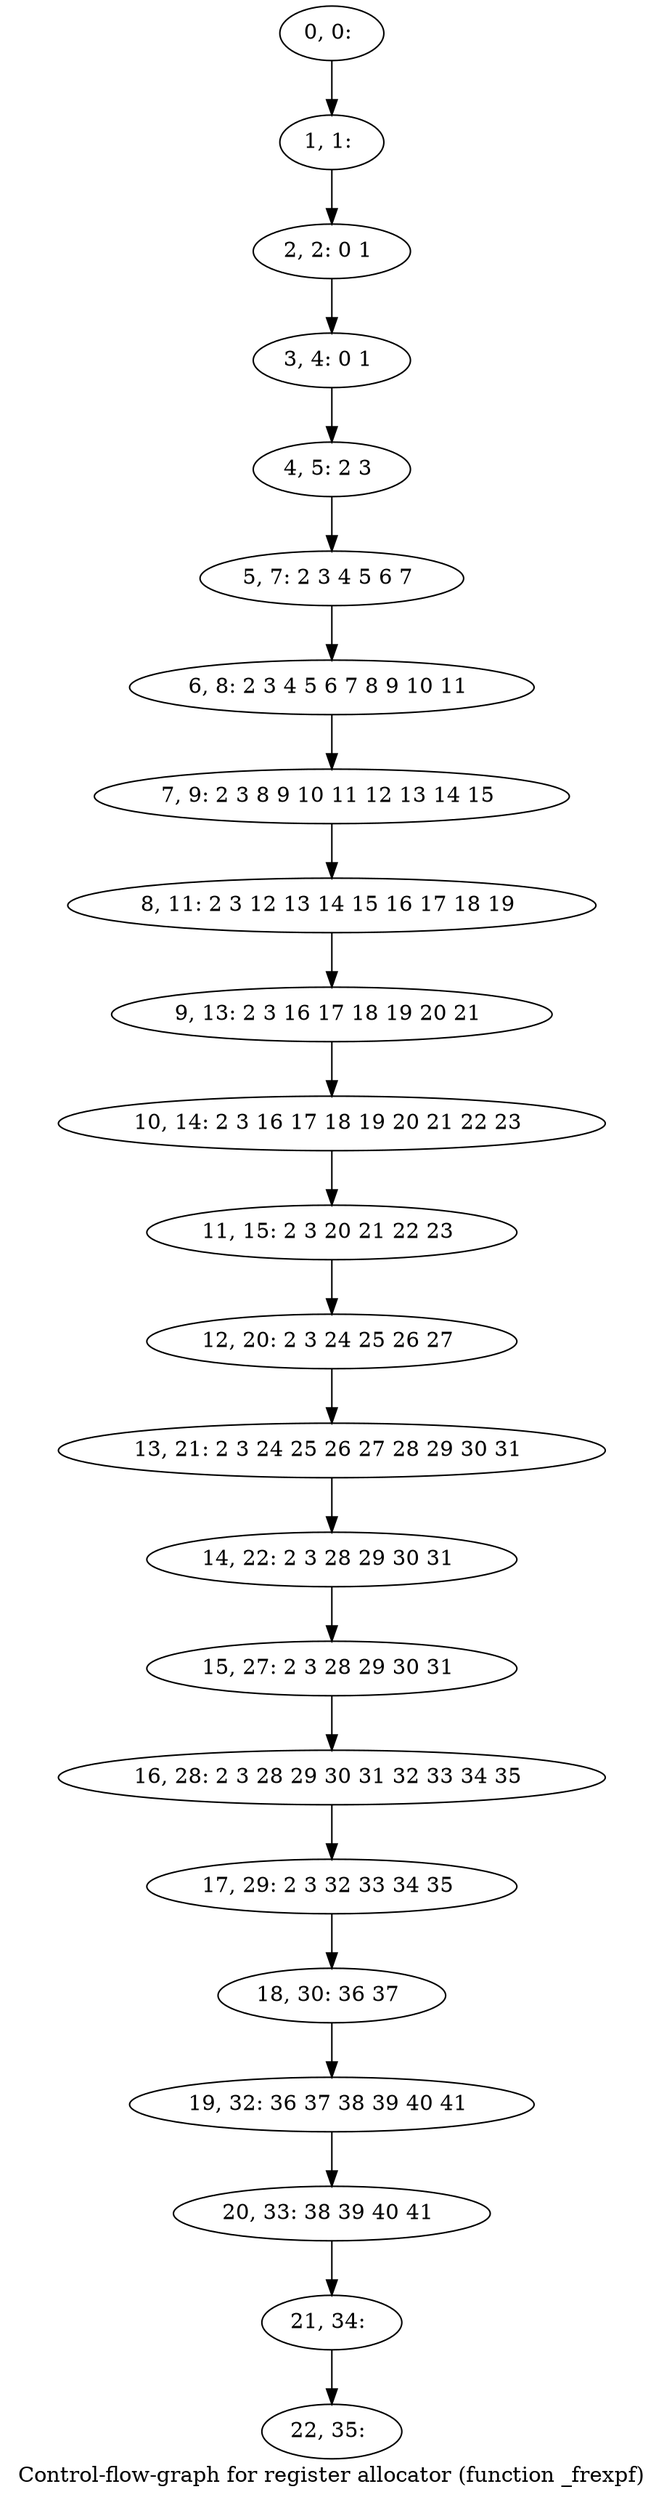 digraph G {
graph [label="Control-flow-graph for register allocator (function _frexpf)"]
0[label="0, 0: "];
1[label="1, 1: "];
2[label="2, 2: 0 1 "];
3[label="3, 4: 0 1 "];
4[label="4, 5: 2 3 "];
5[label="5, 7: 2 3 4 5 6 7 "];
6[label="6, 8: 2 3 4 5 6 7 8 9 10 11 "];
7[label="7, 9: 2 3 8 9 10 11 12 13 14 15 "];
8[label="8, 11: 2 3 12 13 14 15 16 17 18 19 "];
9[label="9, 13: 2 3 16 17 18 19 20 21 "];
10[label="10, 14: 2 3 16 17 18 19 20 21 22 23 "];
11[label="11, 15: 2 3 20 21 22 23 "];
12[label="12, 20: 2 3 24 25 26 27 "];
13[label="13, 21: 2 3 24 25 26 27 28 29 30 31 "];
14[label="14, 22: 2 3 28 29 30 31 "];
15[label="15, 27: 2 3 28 29 30 31 "];
16[label="16, 28: 2 3 28 29 30 31 32 33 34 35 "];
17[label="17, 29: 2 3 32 33 34 35 "];
18[label="18, 30: 36 37 "];
19[label="19, 32: 36 37 38 39 40 41 "];
20[label="20, 33: 38 39 40 41 "];
21[label="21, 34: "];
22[label="22, 35: "];
0->1 ;
1->2 ;
2->3 ;
3->4 ;
4->5 ;
5->6 ;
6->7 ;
7->8 ;
8->9 ;
9->10 ;
10->11 ;
11->12 ;
12->13 ;
13->14 ;
14->15 ;
15->16 ;
16->17 ;
17->18 ;
18->19 ;
19->20 ;
20->21 ;
21->22 ;
}
